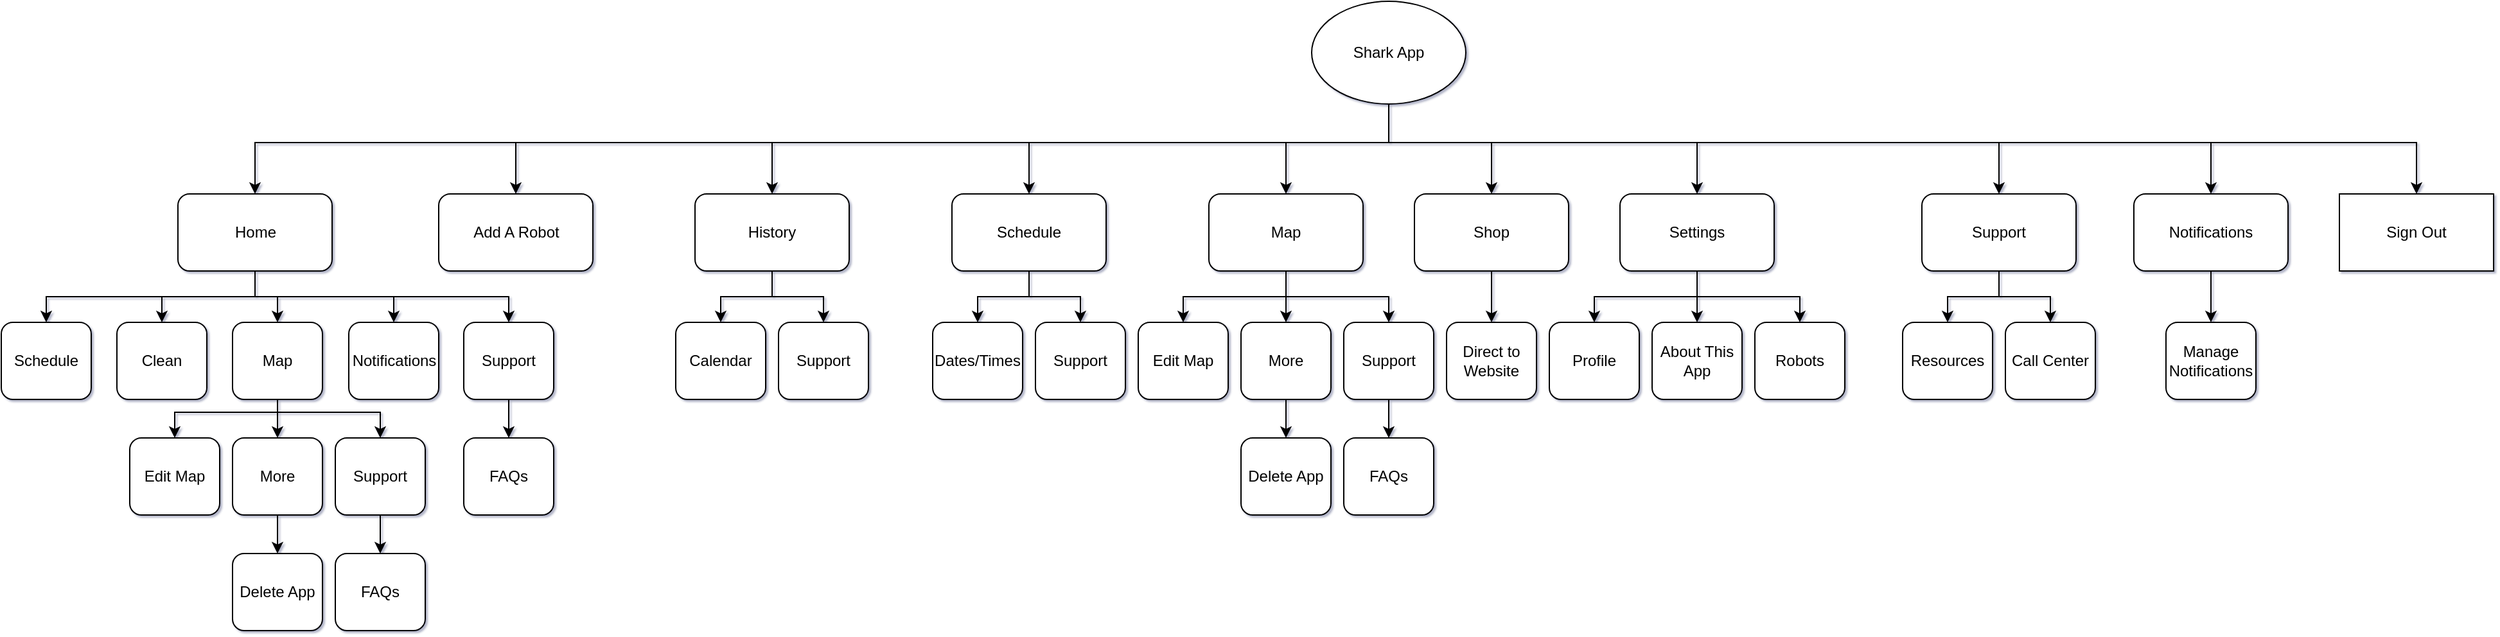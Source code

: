 <mxfile version="14.4.2" type="github">
  <diagram id="oxpc5nme3Ge1EFL_8kTr" name="Page-1">
    <mxGraphModel dx="4463" dy="2197" grid="0" gridSize="10" guides="1" tooltips="1" connect="1" arrows="1" fold="1" page="1" pageScale="1" pageWidth="400" pageHeight="300" math="0" shadow="1">
      <root>
        <mxCell id="0" />
        <mxCell id="1" parent="0" />
        <mxCell id="2B-mA19rwRNBJ4Z0f6Fj-69" style="edgeStyle=orthogonalEdgeStyle;rounded=0;orthogonalLoop=1;jettySize=auto;html=1;exitX=0.5;exitY=1;exitDx=0;exitDy=0;" edge="1" parent="1" source="2B-mA19rwRNBJ4Z0f6Fj-1" target="2B-mA19rwRNBJ4Z0f6Fj-35">
          <mxGeometry relative="1" as="geometry">
            <Array as="points">
              <mxPoint x="860" y="120" />
              <mxPoint x="1660" y="120" />
            </Array>
          </mxGeometry>
        </mxCell>
        <mxCell id="2B-mA19rwRNBJ4Z0f6Fj-70" style="edgeStyle=orthogonalEdgeStyle;rounded=0;orthogonalLoop=1;jettySize=auto;html=1;exitX=0.5;exitY=1;exitDx=0;exitDy=0;entryX=0.5;entryY=0;entryDx=0;entryDy=0;" edge="1" parent="1" source="2B-mA19rwRNBJ4Z0f6Fj-1" target="2B-mA19rwRNBJ4Z0f6Fj-33">
          <mxGeometry relative="1" as="geometry">
            <Array as="points">
              <mxPoint x="860" y="120" />
              <mxPoint x="1500" y="120" />
            </Array>
          </mxGeometry>
        </mxCell>
        <mxCell id="2B-mA19rwRNBJ4Z0f6Fj-71" style="edgeStyle=orthogonalEdgeStyle;rounded=0;orthogonalLoop=1;jettySize=auto;html=1;exitX=0.5;exitY=1;exitDx=0;exitDy=0;entryX=0.5;entryY=0;entryDx=0;entryDy=0;" edge="1" parent="1" source="2B-mA19rwRNBJ4Z0f6Fj-1" target="2B-mA19rwRNBJ4Z0f6Fj-32">
          <mxGeometry relative="1" as="geometry">
            <Array as="points">
              <mxPoint x="860" y="120" />
              <mxPoint x="1335" y="120" />
            </Array>
          </mxGeometry>
        </mxCell>
        <mxCell id="2B-mA19rwRNBJ4Z0f6Fj-72" style="edgeStyle=orthogonalEdgeStyle;rounded=0;orthogonalLoop=1;jettySize=auto;html=1;exitX=0.5;exitY=1;exitDx=0;exitDy=0;entryX=0.5;entryY=0;entryDx=0;entryDy=0;" edge="1" parent="1" source="2B-mA19rwRNBJ4Z0f6Fj-1" target="2B-mA19rwRNBJ4Z0f6Fj-31">
          <mxGeometry relative="1" as="geometry">
            <Array as="points">
              <mxPoint x="860" y="120" />
              <mxPoint x="1100" y="120" />
            </Array>
          </mxGeometry>
        </mxCell>
        <mxCell id="2B-mA19rwRNBJ4Z0f6Fj-73" style="edgeStyle=orthogonalEdgeStyle;rounded=0;orthogonalLoop=1;jettySize=auto;html=1;exitX=0.5;exitY=1;exitDx=0;exitDy=0;" edge="1" parent="1" source="2B-mA19rwRNBJ4Z0f6Fj-1" target="2B-mA19rwRNBJ4Z0f6Fj-30">
          <mxGeometry relative="1" as="geometry">
            <Array as="points">
              <mxPoint x="860" y="120" />
              <mxPoint x="940" y="120" />
            </Array>
          </mxGeometry>
        </mxCell>
        <mxCell id="2B-mA19rwRNBJ4Z0f6Fj-74" style="edgeStyle=orthogonalEdgeStyle;rounded=0;orthogonalLoop=1;jettySize=auto;html=1;exitX=0.5;exitY=1;exitDx=0;exitDy=0;" edge="1" parent="1" source="2B-mA19rwRNBJ4Z0f6Fj-1" target="2B-mA19rwRNBJ4Z0f6Fj-29">
          <mxGeometry relative="1" as="geometry">
            <Array as="points">
              <mxPoint x="860" y="120" />
              <mxPoint x="780" y="120" />
            </Array>
          </mxGeometry>
        </mxCell>
        <mxCell id="2B-mA19rwRNBJ4Z0f6Fj-75" style="edgeStyle=orthogonalEdgeStyle;rounded=0;orthogonalLoop=1;jettySize=auto;html=1;exitX=0.5;exitY=1;exitDx=0;exitDy=0;entryX=0.5;entryY=0;entryDx=0;entryDy=0;" edge="1" parent="1" source="2B-mA19rwRNBJ4Z0f6Fj-1" target="2B-mA19rwRNBJ4Z0f6Fj-28">
          <mxGeometry relative="1" as="geometry">
            <Array as="points">
              <mxPoint x="860" y="120" />
              <mxPoint x="580" y="120" />
            </Array>
          </mxGeometry>
        </mxCell>
        <mxCell id="2B-mA19rwRNBJ4Z0f6Fj-76" style="edgeStyle=orthogonalEdgeStyle;rounded=0;orthogonalLoop=1;jettySize=auto;html=1;exitX=0.5;exitY=1;exitDx=0;exitDy=0;entryX=0.5;entryY=0;entryDx=0;entryDy=0;" edge="1" parent="1" source="2B-mA19rwRNBJ4Z0f6Fj-1" target="2B-mA19rwRNBJ4Z0f6Fj-27">
          <mxGeometry relative="1" as="geometry">
            <Array as="points">
              <mxPoint x="860" y="120" />
              <mxPoint x="380" y="120" />
            </Array>
          </mxGeometry>
        </mxCell>
        <mxCell id="2B-mA19rwRNBJ4Z0f6Fj-77" style="edgeStyle=orthogonalEdgeStyle;rounded=0;orthogonalLoop=1;jettySize=auto;html=1;exitX=0.5;exitY=1;exitDx=0;exitDy=0;entryX=0.5;entryY=0;entryDx=0;entryDy=0;" edge="1" parent="1" source="2B-mA19rwRNBJ4Z0f6Fj-1" target="2B-mA19rwRNBJ4Z0f6Fj-26">
          <mxGeometry relative="1" as="geometry">
            <Array as="points">
              <mxPoint x="860" y="120" />
              <mxPoint x="180" y="120" />
            </Array>
          </mxGeometry>
        </mxCell>
        <mxCell id="2B-mA19rwRNBJ4Z0f6Fj-78" style="edgeStyle=orthogonalEdgeStyle;rounded=0;orthogonalLoop=1;jettySize=auto;html=1;exitX=0.5;exitY=1;exitDx=0;exitDy=0;entryX=0.5;entryY=0;entryDx=0;entryDy=0;" edge="1" parent="1" source="2B-mA19rwRNBJ4Z0f6Fj-1" target="2B-mA19rwRNBJ4Z0f6Fj-2">
          <mxGeometry relative="1" as="geometry">
            <Array as="points">
              <mxPoint x="860" y="120" />
              <mxPoint x="-22" y="120" />
            </Array>
          </mxGeometry>
        </mxCell>
        <mxCell id="2B-mA19rwRNBJ4Z0f6Fj-1" value="Shark App" style="ellipse;whiteSpace=wrap;html=1;" vertex="1" parent="1">
          <mxGeometry x="800" y="10" width="120" height="80" as="geometry" />
        </mxCell>
        <mxCell id="2B-mA19rwRNBJ4Z0f6Fj-14" style="edgeStyle=orthogonalEdgeStyle;rounded=0;orthogonalLoop=1;jettySize=auto;html=1;exitX=0.5;exitY=1;exitDx=0;exitDy=0;entryX=0.5;entryY=0;entryDx=0;entryDy=0;" edge="1" parent="1" source="2B-mA19rwRNBJ4Z0f6Fj-2" target="2B-mA19rwRNBJ4Z0f6Fj-4">
          <mxGeometry relative="1" as="geometry" />
        </mxCell>
        <mxCell id="2B-mA19rwRNBJ4Z0f6Fj-15" style="edgeStyle=orthogonalEdgeStyle;rounded=0;orthogonalLoop=1;jettySize=auto;html=1;exitX=0.5;exitY=1;exitDx=0;exitDy=0;entryX=0.5;entryY=0;entryDx=0;entryDy=0;" edge="1" parent="1" source="2B-mA19rwRNBJ4Z0f6Fj-2" target="2B-mA19rwRNBJ4Z0f6Fj-3">
          <mxGeometry relative="1" as="geometry" />
        </mxCell>
        <mxCell id="2B-mA19rwRNBJ4Z0f6Fj-17" style="edgeStyle=orthogonalEdgeStyle;rounded=0;orthogonalLoop=1;jettySize=auto;html=1;exitX=0.5;exitY=1;exitDx=0;exitDy=0;entryX=0.5;entryY=0;entryDx=0;entryDy=0;" edge="1" parent="1" source="2B-mA19rwRNBJ4Z0f6Fj-2" target="2B-mA19rwRNBJ4Z0f6Fj-6">
          <mxGeometry relative="1" as="geometry" />
        </mxCell>
        <mxCell id="2B-mA19rwRNBJ4Z0f6Fj-18" style="edgeStyle=orthogonalEdgeStyle;rounded=0;orthogonalLoop=1;jettySize=auto;html=1;exitX=0.5;exitY=1;exitDx=0;exitDy=0;entryX=0.5;entryY=0;entryDx=0;entryDy=0;" edge="1" parent="1" source="2B-mA19rwRNBJ4Z0f6Fj-2" target="2B-mA19rwRNBJ4Z0f6Fj-7">
          <mxGeometry relative="1" as="geometry" />
        </mxCell>
        <mxCell id="2B-mA19rwRNBJ4Z0f6Fj-19" style="edgeStyle=orthogonalEdgeStyle;rounded=0;orthogonalLoop=1;jettySize=auto;html=1;exitX=0.5;exitY=1;exitDx=0;exitDy=0;entryX=0.5;entryY=0;entryDx=0;entryDy=0;" edge="1" parent="1" source="2B-mA19rwRNBJ4Z0f6Fj-2" target="2B-mA19rwRNBJ4Z0f6Fj-5">
          <mxGeometry relative="1" as="geometry" />
        </mxCell>
        <mxCell id="2B-mA19rwRNBJ4Z0f6Fj-2" value="Home" style="rounded=1;whiteSpace=wrap;html=1;" vertex="1" parent="1">
          <mxGeometry x="-82.5" y="160" width="120" height="60" as="geometry" />
        </mxCell>
        <mxCell id="2B-mA19rwRNBJ4Z0f6Fj-3" value="Clean" style="rounded=1;whiteSpace=wrap;html=1;" vertex="1" parent="1">
          <mxGeometry x="-130" y="260" width="70" height="60" as="geometry" />
        </mxCell>
        <mxCell id="2B-mA19rwRNBJ4Z0f6Fj-4" value="Schedule" style="rounded=1;whiteSpace=wrap;html=1;" vertex="1" parent="1">
          <mxGeometry x="-220" y="260" width="70" height="60" as="geometry" />
        </mxCell>
        <mxCell id="2B-mA19rwRNBJ4Z0f6Fj-20" style="edgeStyle=orthogonalEdgeStyle;rounded=0;orthogonalLoop=1;jettySize=auto;html=1;exitX=0.5;exitY=1;exitDx=0;exitDy=0;" edge="1" parent="1" source="2B-mA19rwRNBJ4Z0f6Fj-5" target="2B-mA19rwRNBJ4Z0f6Fj-9">
          <mxGeometry relative="1" as="geometry">
            <Array as="points">
              <mxPoint x="-5" y="330" />
              <mxPoint x="-85" y="330" />
            </Array>
          </mxGeometry>
        </mxCell>
        <mxCell id="2B-mA19rwRNBJ4Z0f6Fj-21" style="edgeStyle=orthogonalEdgeStyle;rounded=0;orthogonalLoop=1;jettySize=auto;html=1;exitX=0.5;exitY=1;exitDx=0;exitDy=0;entryX=0.5;entryY=0;entryDx=0;entryDy=0;" edge="1" parent="1" source="2B-mA19rwRNBJ4Z0f6Fj-5" target="2B-mA19rwRNBJ4Z0f6Fj-10">
          <mxGeometry relative="1" as="geometry" />
        </mxCell>
        <mxCell id="2B-mA19rwRNBJ4Z0f6Fj-23" style="edgeStyle=orthogonalEdgeStyle;rounded=0;orthogonalLoop=1;jettySize=auto;html=1;exitX=0.5;exitY=1;exitDx=0;exitDy=0;entryX=0.5;entryY=0;entryDx=0;entryDy=0;" edge="1" parent="1" source="2B-mA19rwRNBJ4Z0f6Fj-5" target="2B-mA19rwRNBJ4Z0f6Fj-12">
          <mxGeometry relative="1" as="geometry">
            <Array as="points">
              <mxPoint x="-5" y="330" />
              <mxPoint x="75" y="330" />
            </Array>
          </mxGeometry>
        </mxCell>
        <mxCell id="2B-mA19rwRNBJ4Z0f6Fj-5" value="Map" style="rounded=1;whiteSpace=wrap;html=1;" vertex="1" parent="1">
          <mxGeometry x="-40" y="260" width="70" height="60" as="geometry" />
        </mxCell>
        <mxCell id="2B-mA19rwRNBJ4Z0f6Fj-6" value="Notifications" style="rounded=1;whiteSpace=wrap;html=1;" vertex="1" parent="1">
          <mxGeometry x="50.5" y="260" width="70" height="60" as="geometry" />
        </mxCell>
        <mxCell id="2B-mA19rwRNBJ4Z0f6Fj-25" style="edgeStyle=orthogonalEdgeStyle;rounded=0;orthogonalLoop=1;jettySize=auto;html=1;exitX=0.5;exitY=1;exitDx=0;exitDy=0;entryX=0.5;entryY=0;entryDx=0;entryDy=0;" edge="1" parent="1" source="2B-mA19rwRNBJ4Z0f6Fj-7" target="2B-mA19rwRNBJ4Z0f6Fj-8">
          <mxGeometry relative="1" as="geometry" />
        </mxCell>
        <mxCell id="2B-mA19rwRNBJ4Z0f6Fj-7" value="Support" style="rounded=1;whiteSpace=wrap;html=1;" vertex="1" parent="1">
          <mxGeometry x="140" y="260" width="70" height="60" as="geometry" />
        </mxCell>
        <mxCell id="2B-mA19rwRNBJ4Z0f6Fj-8" value="FAQs" style="rounded=1;whiteSpace=wrap;html=1;" vertex="1" parent="1">
          <mxGeometry x="140" y="350" width="70" height="60" as="geometry" />
        </mxCell>
        <mxCell id="2B-mA19rwRNBJ4Z0f6Fj-9" value="Edit Map" style="rounded=1;whiteSpace=wrap;html=1;" vertex="1" parent="1">
          <mxGeometry x="-120" y="350" width="70" height="60" as="geometry" />
        </mxCell>
        <mxCell id="2B-mA19rwRNBJ4Z0f6Fj-22" style="edgeStyle=orthogonalEdgeStyle;rounded=0;orthogonalLoop=1;jettySize=auto;html=1;exitX=0.5;exitY=1;exitDx=0;exitDy=0;entryX=0.5;entryY=0;entryDx=0;entryDy=0;" edge="1" parent="1" source="2B-mA19rwRNBJ4Z0f6Fj-10" target="2B-mA19rwRNBJ4Z0f6Fj-11">
          <mxGeometry relative="1" as="geometry" />
        </mxCell>
        <mxCell id="2B-mA19rwRNBJ4Z0f6Fj-10" value="More" style="rounded=1;whiteSpace=wrap;html=1;" vertex="1" parent="1">
          <mxGeometry x="-40" y="350" width="70" height="60" as="geometry" />
        </mxCell>
        <mxCell id="2B-mA19rwRNBJ4Z0f6Fj-11" value="Delete App" style="rounded=1;whiteSpace=wrap;html=1;" vertex="1" parent="1">
          <mxGeometry x="-40" y="440" width="70" height="60" as="geometry" />
        </mxCell>
        <mxCell id="2B-mA19rwRNBJ4Z0f6Fj-24" style="edgeStyle=orthogonalEdgeStyle;rounded=0;orthogonalLoop=1;jettySize=auto;html=1;exitX=0.5;exitY=1;exitDx=0;exitDy=0;entryX=0.5;entryY=0;entryDx=0;entryDy=0;" edge="1" parent="1" source="2B-mA19rwRNBJ4Z0f6Fj-12" target="2B-mA19rwRNBJ4Z0f6Fj-13">
          <mxGeometry relative="1" as="geometry" />
        </mxCell>
        <mxCell id="2B-mA19rwRNBJ4Z0f6Fj-12" value="Support" style="rounded=1;whiteSpace=wrap;html=1;" vertex="1" parent="1">
          <mxGeometry x="40" y="350" width="70" height="60" as="geometry" />
        </mxCell>
        <mxCell id="2B-mA19rwRNBJ4Z0f6Fj-13" value="FAQs" style="rounded=1;whiteSpace=wrap;html=1;" vertex="1" parent="1">
          <mxGeometry x="40" y="440" width="70" height="60" as="geometry" />
        </mxCell>
        <mxCell id="2B-mA19rwRNBJ4Z0f6Fj-26" value="Add A Robot" style="rounded=1;whiteSpace=wrap;html=1;" vertex="1" parent="1">
          <mxGeometry x="120.5" y="160" width="120" height="60" as="geometry" />
        </mxCell>
        <mxCell id="2B-mA19rwRNBJ4Z0f6Fj-54" style="edgeStyle=orthogonalEdgeStyle;rounded=0;orthogonalLoop=1;jettySize=auto;html=1;exitX=0.5;exitY=1;exitDx=0;exitDy=0;entryX=0.5;entryY=0;entryDx=0;entryDy=0;" edge="1" parent="1" source="2B-mA19rwRNBJ4Z0f6Fj-27" target="2B-mA19rwRNBJ4Z0f6Fj-37">
          <mxGeometry relative="1" as="geometry" />
        </mxCell>
        <mxCell id="2B-mA19rwRNBJ4Z0f6Fj-55" style="edgeStyle=orthogonalEdgeStyle;rounded=0;orthogonalLoop=1;jettySize=auto;html=1;exitX=0.5;exitY=1;exitDx=0;exitDy=0;entryX=0.5;entryY=0;entryDx=0;entryDy=0;" edge="1" parent="1" source="2B-mA19rwRNBJ4Z0f6Fj-27" target="2B-mA19rwRNBJ4Z0f6Fj-38">
          <mxGeometry relative="1" as="geometry" />
        </mxCell>
        <mxCell id="2B-mA19rwRNBJ4Z0f6Fj-27" value="History" style="rounded=1;whiteSpace=wrap;html=1;" vertex="1" parent="1">
          <mxGeometry x="320" y="160" width="120" height="60" as="geometry" />
        </mxCell>
        <mxCell id="2B-mA19rwRNBJ4Z0f6Fj-56" style="edgeStyle=orthogonalEdgeStyle;rounded=0;orthogonalLoop=1;jettySize=auto;html=1;exitX=0.5;exitY=1;exitDx=0;exitDy=0;entryX=0.5;entryY=0;entryDx=0;entryDy=0;" edge="1" parent="1" source="2B-mA19rwRNBJ4Z0f6Fj-28" target="2B-mA19rwRNBJ4Z0f6Fj-39">
          <mxGeometry relative="1" as="geometry" />
        </mxCell>
        <mxCell id="2B-mA19rwRNBJ4Z0f6Fj-57" style="edgeStyle=orthogonalEdgeStyle;rounded=0;orthogonalLoop=1;jettySize=auto;html=1;exitX=0.5;exitY=1;exitDx=0;exitDy=0;entryX=0.5;entryY=0;entryDx=0;entryDy=0;" edge="1" parent="1" source="2B-mA19rwRNBJ4Z0f6Fj-28" target="2B-mA19rwRNBJ4Z0f6Fj-40">
          <mxGeometry relative="1" as="geometry" />
        </mxCell>
        <mxCell id="2B-mA19rwRNBJ4Z0f6Fj-28" value="Schedule" style="rounded=1;whiteSpace=wrap;html=1;" vertex="1" parent="1">
          <mxGeometry x="520" y="160" width="120" height="60" as="geometry" />
        </mxCell>
        <mxCell id="2B-mA19rwRNBJ4Z0f6Fj-58" style="edgeStyle=orthogonalEdgeStyle;rounded=0;orthogonalLoop=1;jettySize=auto;html=1;exitX=0.5;exitY=1;exitDx=0;exitDy=0;entryX=0.5;entryY=0;entryDx=0;entryDy=0;" edge="1" parent="1" source="2B-mA19rwRNBJ4Z0f6Fj-29" target="2B-mA19rwRNBJ4Z0f6Fj-41">
          <mxGeometry relative="1" as="geometry" />
        </mxCell>
        <mxCell id="2B-mA19rwRNBJ4Z0f6Fj-59" style="edgeStyle=orthogonalEdgeStyle;rounded=0;orthogonalLoop=1;jettySize=auto;html=1;exitX=0.5;exitY=1;exitDx=0;exitDy=0;" edge="1" parent="1" source="2B-mA19rwRNBJ4Z0f6Fj-29" target="2B-mA19rwRNBJ4Z0f6Fj-43">
          <mxGeometry relative="1" as="geometry" />
        </mxCell>
        <mxCell id="2B-mA19rwRNBJ4Z0f6Fj-60" style="edgeStyle=orthogonalEdgeStyle;rounded=0;orthogonalLoop=1;jettySize=auto;html=1;exitX=0.5;exitY=1;exitDx=0;exitDy=0;" edge="1" parent="1" source="2B-mA19rwRNBJ4Z0f6Fj-29" target="2B-mA19rwRNBJ4Z0f6Fj-46">
          <mxGeometry relative="1" as="geometry" />
        </mxCell>
        <mxCell id="2B-mA19rwRNBJ4Z0f6Fj-29" value="Map" style="rounded=1;whiteSpace=wrap;html=1;" vertex="1" parent="1">
          <mxGeometry x="720" y="160" width="120" height="60" as="geometry" />
        </mxCell>
        <mxCell id="2B-mA19rwRNBJ4Z0f6Fj-62" style="edgeStyle=orthogonalEdgeStyle;rounded=0;orthogonalLoop=1;jettySize=auto;html=1;exitX=0.5;exitY=1;exitDx=0;exitDy=0;entryX=0.5;entryY=0;entryDx=0;entryDy=0;" edge="1" parent="1" source="2B-mA19rwRNBJ4Z0f6Fj-30" target="2B-mA19rwRNBJ4Z0f6Fj-61">
          <mxGeometry relative="1" as="geometry" />
        </mxCell>
        <mxCell id="2B-mA19rwRNBJ4Z0f6Fj-30" value="Shop" style="rounded=1;whiteSpace=wrap;html=1;" vertex="1" parent="1">
          <mxGeometry x="880" y="160" width="120" height="60" as="geometry" />
        </mxCell>
        <mxCell id="2B-mA19rwRNBJ4Z0f6Fj-63" style="edgeStyle=orthogonalEdgeStyle;rounded=0;orthogonalLoop=1;jettySize=auto;html=1;exitX=0.5;exitY=1;exitDx=0;exitDy=0;entryX=0.5;entryY=0;entryDx=0;entryDy=0;" edge="1" parent="1" source="2B-mA19rwRNBJ4Z0f6Fj-31" target="2B-mA19rwRNBJ4Z0f6Fj-48">
          <mxGeometry relative="1" as="geometry" />
        </mxCell>
        <mxCell id="2B-mA19rwRNBJ4Z0f6Fj-64" style="edgeStyle=orthogonalEdgeStyle;rounded=0;orthogonalLoop=1;jettySize=auto;html=1;exitX=0.5;exitY=1;exitDx=0;exitDy=0;" edge="1" parent="1" source="2B-mA19rwRNBJ4Z0f6Fj-31" target="2B-mA19rwRNBJ4Z0f6Fj-49">
          <mxGeometry relative="1" as="geometry" />
        </mxCell>
        <mxCell id="2B-mA19rwRNBJ4Z0f6Fj-65" style="edgeStyle=orthogonalEdgeStyle;rounded=0;orthogonalLoop=1;jettySize=auto;html=1;exitX=0.5;exitY=1;exitDx=0;exitDy=0;entryX=0.5;entryY=0;entryDx=0;entryDy=0;" edge="1" parent="1" source="2B-mA19rwRNBJ4Z0f6Fj-31" target="2B-mA19rwRNBJ4Z0f6Fj-50">
          <mxGeometry relative="1" as="geometry" />
        </mxCell>
        <mxCell id="2B-mA19rwRNBJ4Z0f6Fj-31" value="Settings" style="rounded=1;whiteSpace=wrap;html=1;" vertex="1" parent="1">
          <mxGeometry x="1040" y="160" width="120" height="60" as="geometry" />
        </mxCell>
        <mxCell id="2B-mA19rwRNBJ4Z0f6Fj-66" style="edgeStyle=orthogonalEdgeStyle;rounded=0;orthogonalLoop=1;jettySize=auto;html=1;exitX=0.5;exitY=1;exitDx=0;exitDy=0;entryX=0.5;entryY=0;entryDx=0;entryDy=0;" edge="1" parent="1" source="2B-mA19rwRNBJ4Z0f6Fj-32" target="2B-mA19rwRNBJ4Z0f6Fj-51">
          <mxGeometry relative="1" as="geometry" />
        </mxCell>
        <mxCell id="2B-mA19rwRNBJ4Z0f6Fj-67" style="edgeStyle=orthogonalEdgeStyle;rounded=0;orthogonalLoop=1;jettySize=auto;html=1;exitX=0.5;exitY=1;exitDx=0;exitDy=0;entryX=0.5;entryY=0;entryDx=0;entryDy=0;" edge="1" parent="1" source="2B-mA19rwRNBJ4Z0f6Fj-32" target="2B-mA19rwRNBJ4Z0f6Fj-52">
          <mxGeometry relative="1" as="geometry" />
        </mxCell>
        <mxCell id="2B-mA19rwRNBJ4Z0f6Fj-32" value="Support" style="rounded=1;whiteSpace=wrap;html=1;" vertex="1" parent="1">
          <mxGeometry x="1275" y="160" width="120" height="60" as="geometry" />
        </mxCell>
        <mxCell id="2B-mA19rwRNBJ4Z0f6Fj-68" style="edgeStyle=orthogonalEdgeStyle;rounded=0;orthogonalLoop=1;jettySize=auto;html=1;exitX=0.5;exitY=1;exitDx=0;exitDy=0;entryX=0.5;entryY=0;entryDx=0;entryDy=0;" edge="1" parent="1" source="2B-mA19rwRNBJ4Z0f6Fj-33" target="2B-mA19rwRNBJ4Z0f6Fj-53">
          <mxGeometry relative="1" as="geometry" />
        </mxCell>
        <mxCell id="2B-mA19rwRNBJ4Z0f6Fj-33" value="Notifications" style="rounded=1;whiteSpace=wrap;html=1;" vertex="1" parent="1">
          <mxGeometry x="1440" y="160" width="120" height="60" as="geometry" />
        </mxCell>
        <mxCell id="2B-mA19rwRNBJ4Z0f6Fj-35" value="Sign Out" style="rounded=0;whiteSpace=wrap;html=1;" vertex="1" parent="1">
          <mxGeometry x="1600" y="160" width="120" height="60" as="geometry" />
        </mxCell>
        <mxCell id="2B-mA19rwRNBJ4Z0f6Fj-37" value="Calendar" style="rounded=1;whiteSpace=wrap;html=1;" vertex="1" parent="1">
          <mxGeometry x="305" y="260" width="70" height="60" as="geometry" />
        </mxCell>
        <mxCell id="2B-mA19rwRNBJ4Z0f6Fj-38" value="Support" style="rounded=1;whiteSpace=wrap;html=1;" vertex="1" parent="1">
          <mxGeometry x="385" y="260" width="70" height="60" as="geometry" />
        </mxCell>
        <mxCell id="2B-mA19rwRNBJ4Z0f6Fj-39" value="Dates/Times" style="rounded=1;whiteSpace=wrap;html=1;" vertex="1" parent="1">
          <mxGeometry x="505" y="260" width="70" height="60" as="geometry" />
        </mxCell>
        <mxCell id="2B-mA19rwRNBJ4Z0f6Fj-40" value="Support" style="rounded=1;whiteSpace=wrap;html=1;" vertex="1" parent="1">
          <mxGeometry x="585" y="260" width="70" height="60" as="geometry" />
        </mxCell>
        <mxCell id="2B-mA19rwRNBJ4Z0f6Fj-41" value="Edit Map" style="rounded=1;whiteSpace=wrap;html=1;" vertex="1" parent="1">
          <mxGeometry x="665" y="260" width="70" height="60" as="geometry" />
        </mxCell>
        <mxCell id="2B-mA19rwRNBJ4Z0f6Fj-42" style="edgeStyle=orthogonalEdgeStyle;rounded=0;orthogonalLoop=1;jettySize=auto;html=1;exitX=0.5;exitY=1;exitDx=0;exitDy=0;entryX=0.5;entryY=0;entryDx=0;entryDy=0;" edge="1" parent="1" source="2B-mA19rwRNBJ4Z0f6Fj-43" target="2B-mA19rwRNBJ4Z0f6Fj-44">
          <mxGeometry relative="1" as="geometry" />
        </mxCell>
        <mxCell id="2B-mA19rwRNBJ4Z0f6Fj-43" value="More" style="rounded=1;whiteSpace=wrap;html=1;" vertex="1" parent="1">
          <mxGeometry x="745" y="260" width="70" height="60" as="geometry" />
        </mxCell>
        <mxCell id="2B-mA19rwRNBJ4Z0f6Fj-44" value="Delete App" style="rounded=1;whiteSpace=wrap;html=1;" vertex="1" parent="1">
          <mxGeometry x="745" y="350" width="70" height="60" as="geometry" />
        </mxCell>
        <mxCell id="2B-mA19rwRNBJ4Z0f6Fj-45" style="edgeStyle=orthogonalEdgeStyle;rounded=0;orthogonalLoop=1;jettySize=auto;html=1;exitX=0.5;exitY=1;exitDx=0;exitDy=0;entryX=0.5;entryY=0;entryDx=0;entryDy=0;" edge="1" parent="1" source="2B-mA19rwRNBJ4Z0f6Fj-46" target="2B-mA19rwRNBJ4Z0f6Fj-47">
          <mxGeometry relative="1" as="geometry" />
        </mxCell>
        <mxCell id="2B-mA19rwRNBJ4Z0f6Fj-46" value="Support" style="rounded=1;whiteSpace=wrap;html=1;" vertex="1" parent="1">
          <mxGeometry x="825" y="260" width="70" height="60" as="geometry" />
        </mxCell>
        <mxCell id="2B-mA19rwRNBJ4Z0f6Fj-47" value="FAQs" style="rounded=1;whiteSpace=wrap;html=1;" vertex="1" parent="1">
          <mxGeometry x="825" y="350" width="70" height="60" as="geometry" />
        </mxCell>
        <mxCell id="2B-mA19rwRNBJ4Z0f6Fj-48" value="Profile" style="rounded=1;whiteSpace=wrap;html=1;" vertex="1" parent="1">
          <mxGeometry x="985" y="260" width="70" height="60" as="geometry" />
        </mxCell>
        <mxCell id="2B-mA19rwRNBJ4Z0f6Fj-49" value="About This App" style="rounded=1;whiteSpace=wrap;html=1;" vertex="1" parent="1">
          <mxGeometry x="1065" y="260" width="70" height="60" as="geometry" />
        </mxCell>
        <mxCell id="2B-mA19rwRNBJ4Z0f6Fj-50" value="Robots" style="rounded=1;whiteSpace=wrap;html=1;" vertex="1" parent="1">
          <mxGeometry x="1145" y="260" width="70" height="60" as="geometry" />
        </mxCell>
        <mxCell id="2B-mA19rwRNBJ4Z0f6Fj-51" value="Resources" style="rounded=1;whiteSpace=wrap;html=1;" vertex="1" parent="1">
          <mxGeometry x="1260" y="260" width="70" height="60" as="geometry" />
        </mxCell>
        <mxCell id="2B-mA19rwRNBJ4Z0f6Fj-52" value="Call Center" style="rounded=1;whiteSpace=wrap;html=1;" vertex="1" parent="1">
          <mxGeometry x="1340" y="260" width="70" height="60" as="geometry" />
        </mxCell>
        <mxCell id="2B-mA19rwRNBJ4Z0f6Fj-53" value="Manage Notifications" style="rounded=1;whiteSpace=wrap;html=1;" vertex="1" parent="1">
          <mxGeometry x="1465" y="260" width="70" height="60" as="geometry" />
        </mxCell>
        <mxCell id="2B-mA19rwRNBJ4Z0f6Fj-61" value="Direct to Website" style="rounded=1;whiteSpace=wrap;html=1;" vertex="1" parent="1">
          <mxGeometry x="905" y="260" width="70" height="60" as="geometry" />
        </mxCell>
      </root>
    </mxGraphModel>
  </diagram>
</mxfile>
